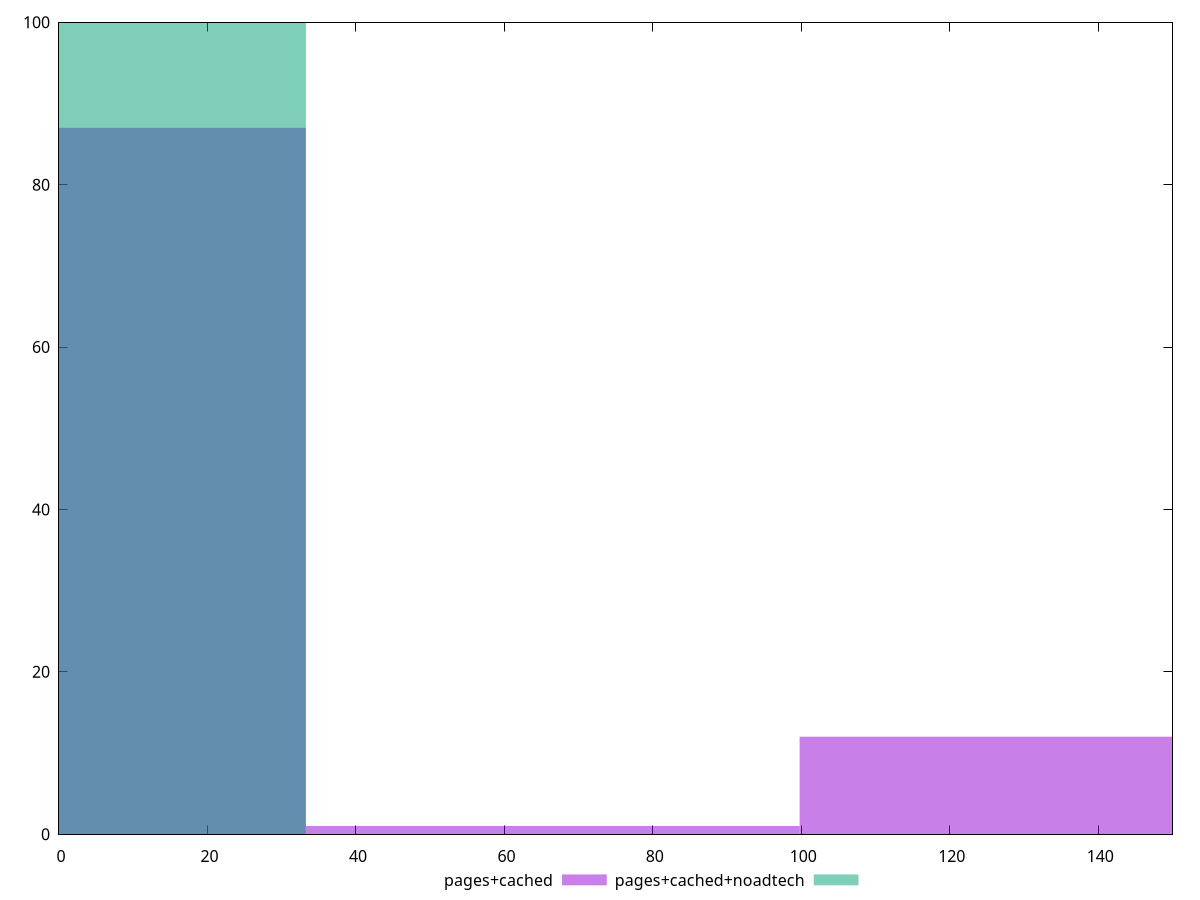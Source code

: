 reset

$pagesCached <<EOF
0 87
133.02350642631524 12
66.51175321315762 1
EOF

$pagesCachedNoadtech <<EOF
0 100
EOF

set key outside below
set boxwidth 66.51175321315762
set xrange [0:150]
set yrange [0:100]
set trange [0:100]
set style fill transparent solid 0.5 noborder
set terminal svg size 640, 500 enhanced background rgb 'white'
set output "report_00019_2021-02-10T18-14-37.922Z//unminified-css/comparison/histogram/1_vs_2.svg"

plot $pagesCached title "pages+cached" with boxes, \
     $pagesCachedNoadtech title "pages+cached+noadtech" with boxes

reset
